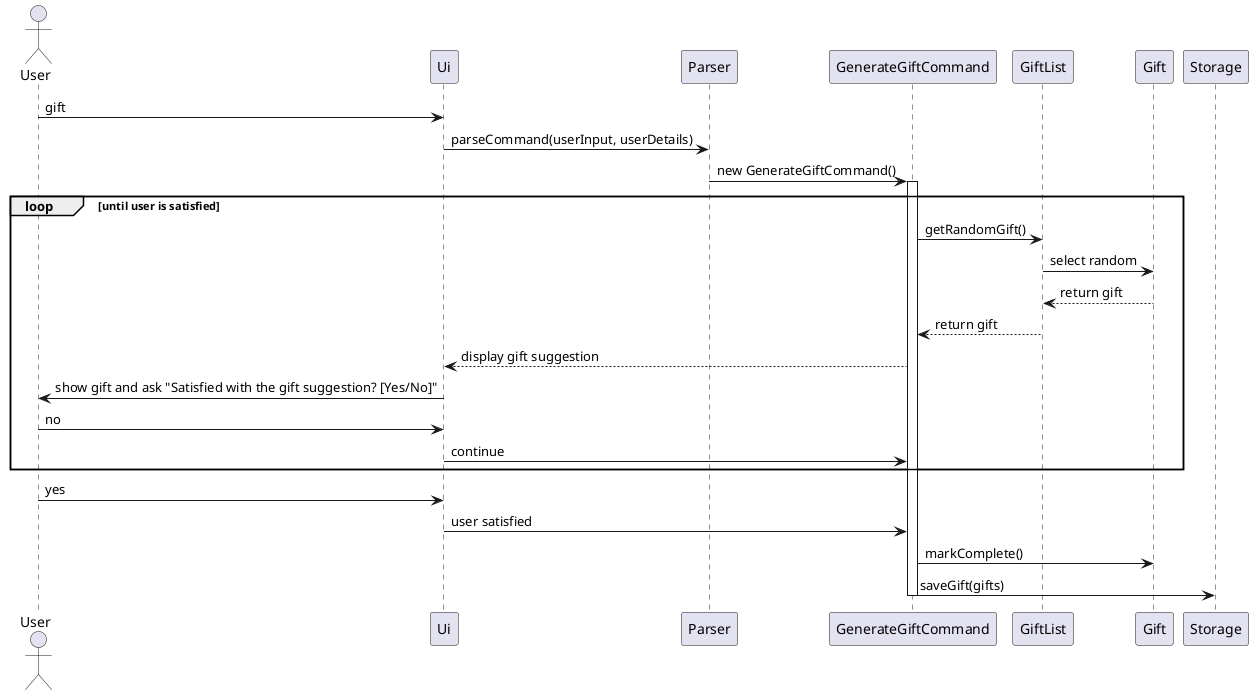 @startuml
'https://plantuml.com/sequence-diagram

actor User
participant "Ui" as UI
participant "Parser" as P
participant "GenerateGiftCommand" as GGC
participant "GiftList" as GL
participant "Gift" as G
participant "Storage" as S

User -> UI : gift
UI -> P : parseCommand(userInput, userDetails)
P -> GGC : new GenerateGiftCommand()
activate GGC

loop until user is satisfied
GGC -> GL : getRandomGift()
GL -> G : select random
G --> GL : return gift
GL --> GGC : return gift
GGC --> UI : display gift suggestion
UI -> User : show gift and ask "Satisfied with the gift suggestion? [Yes/No]"
User -> UI : no
UI -> GGC : continue
end

User -> UI : yes
UI -> GGC : user satisfied
GGC -> G : markComplete()
GGC -> S : saveGift(gifts)
deactivate GGC
@enduml
